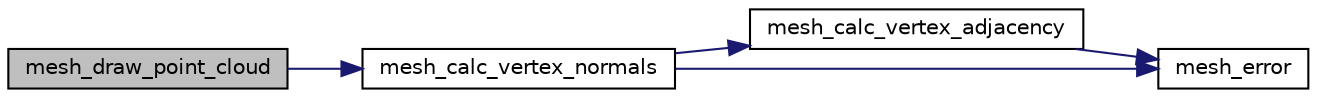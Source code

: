 digraph "mesh_draw_point_cloud"
{
  edge [fontname="Helvetica",fontsize="10",labelfontname="Helvetica",labelfontsize="10"];
  node [fontname="Helvetica",fontsize="10",shape=record];
  rankdir="LR";
  Node1 [label="mesh_draw_point_cloud",height=0.2,width=0.4,color="black", fillcolor="grey75", style="filled", fontcolor="black"];
  Node1 -> Node2 [color="midnightblue",fontsize="10",style="solid",fontname="Helvetica"];
  Node2 [label="mesh_calc_vertex_normals",height=0.2,width=0.4,color="black", fillcolor="white", style="filled",URL="$meshcalc_8c.html#aa0509db908476112994079289963184d",tooltip="Computes vertex normals of a given mesh. "];
  Node2 -> Node3 [color="midnightblue",fontsize="10",style="solid",fontname="Helvetica"];
  Node3 [label="mesh_calc_vertex_adjacency",height=0.2,width=0.4,color="black", fillcolor="white", style="filled",URL="$meshcalc_8c.html#ad78c5f26376ffe75b391e7af55e70e49",tooltip="Computes vertex adjacent faces of a given mesh. "];
  Node3 -> Node4 [color="midnightblue",fontsize="10",style="solid",fontname="Helvetica"];
  Node4 [label="mesh_error",height=0.2,width=0.4,color="black", fillcolor="white", style="filled",URL="$mesherror_8c.html#ae7b8a7a865a69704e4ed00410111749a",tooltip="Displays error message and exits. "];
  Node2 -> Node4 [color="midnightblue",fontsize="10",style="solid",fontname="Helvetica"];
}
